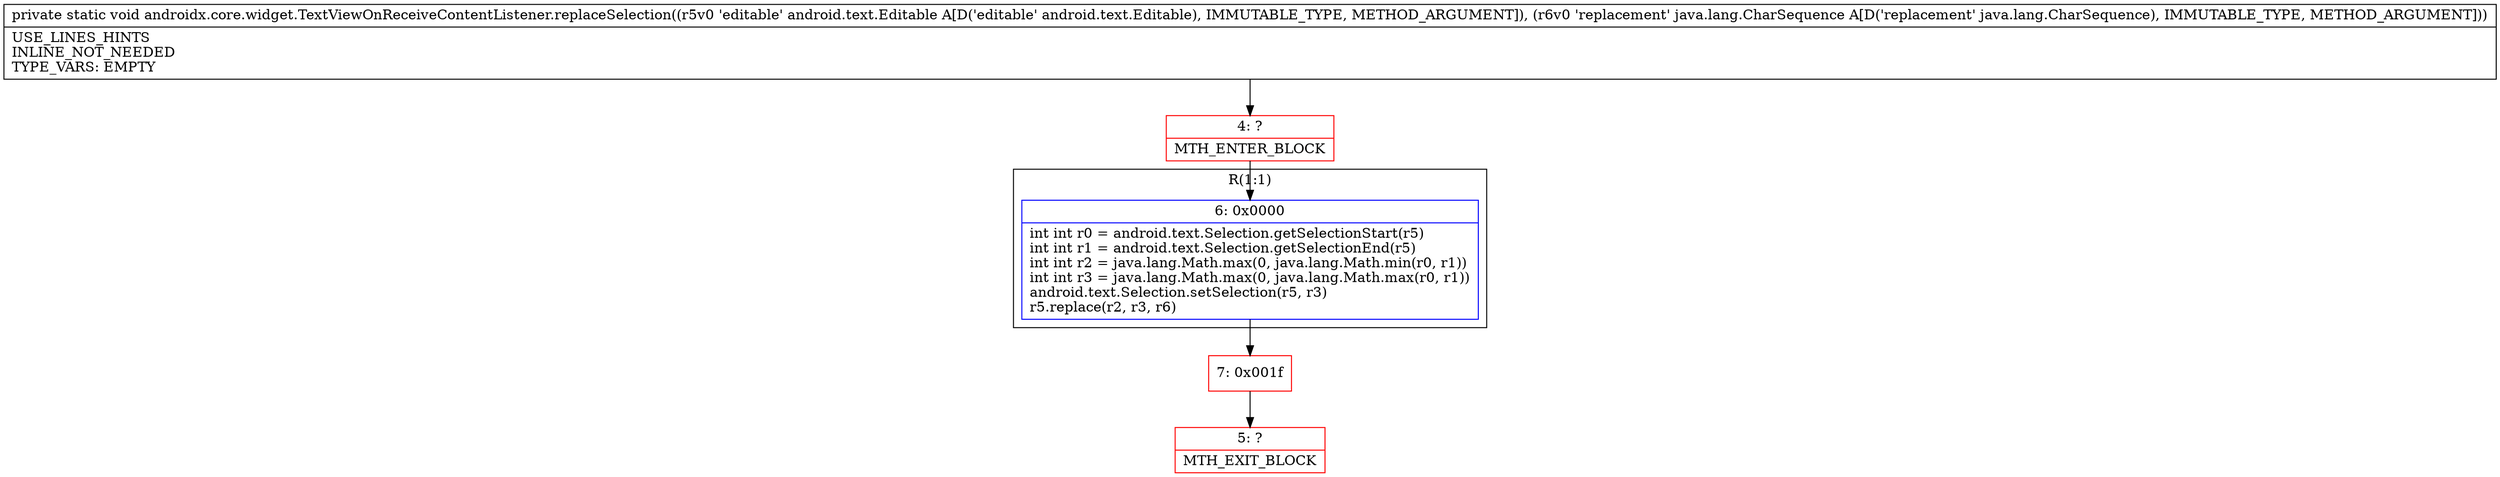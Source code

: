 digraph "CFG forandroidx.core.widget.TextViewOnReceiveContentListener.replaceSelection(Landroid\/text\/Editable;Ljava\/lang\/CharSequence;)V" {
subgraph cluster_Region_1330964852 {
label = "R(1:1)";
node [shape=record,color=blue];
Node_6 [shape=record,label="{6\:\ 0x0000|int int r0 = android.text.Selection.getSelectionStart(r5)\lint int r1 = android.text.Selection.getSelectionEnd(r5)\lint int r2 = java.lang.Math.max(0, java.lang.Math.min(r0, r1))\lint int r3 = java.lang.Math.max(0, java.lang.Math.max(r0, r1))\landroid.text.Selection.setSelection(r5, r3)\lr5.replace(r2, r3, r6)\l}"];
}
Node_4 [shape=record,color=red,label="{4\:\ ?|MTH_ENTER_BLOCK\l}"];
Node_7 [shape=record,color=red,label="{7\:\ 0x001f}"];
Node_5 [shape=record,color=red,label="{5\:\ ?|MTH_EXIT_BLOCK\l}"];
MethodNode[shape=record,label="{private static void androidx.core.widget.TextViewOnReceiveContentListener.replaceSelection((r5v0 'editable' android.text.Editable A[D('editable' android.text.Editable), IMMUTABLE_TYPE, METHOD_ARGUMENT]), (r6v0 'replacement' java.lang.CharSequence A[D('replacement' java.lang.CharSequence), IMMUTABLE_TYPE, METHOD_ARGUMENT]))  | USE_LINES_HINTS\lINLINE_NOT_NEEDED\lTYPE_VARS: EMPTY\l}"];
MethodNode -> Node_4;Node_6 -> Node_7;
Node_4 -> Node_6;
Node_7 -> Node_5;
}

